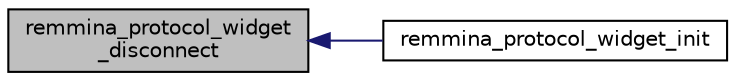 digraph "remmina_protocol_widget_disconnect"
{
  edge [fontname="Helvetica",fontsize="10",labelfontname="Helvetica",labelfontsize="10"];
  node [fontname="Helvetica",fontsize="10",shape=record];
  rankdir="LR";
  Node1189 [label="remmina_protocol_widget\l_disconnect",height=0.2,width=0.4,color="black", fillcolor="grey75", style="filled", fontcolor="black"];
  Node1189 -> Node1190 [dir="back",color="midnightblue",fontsize="10",style="solid",fontname="Helvetica"];
  Node1190 [label="remmina_protocol_widget_init",height=0.2,width=0.4,color="black", fillcolor="white", style="filled",URL="$remmina__protocol__widget_8c.html#a0fcec40aae330e115d1bae66aeefb3df"];
}
